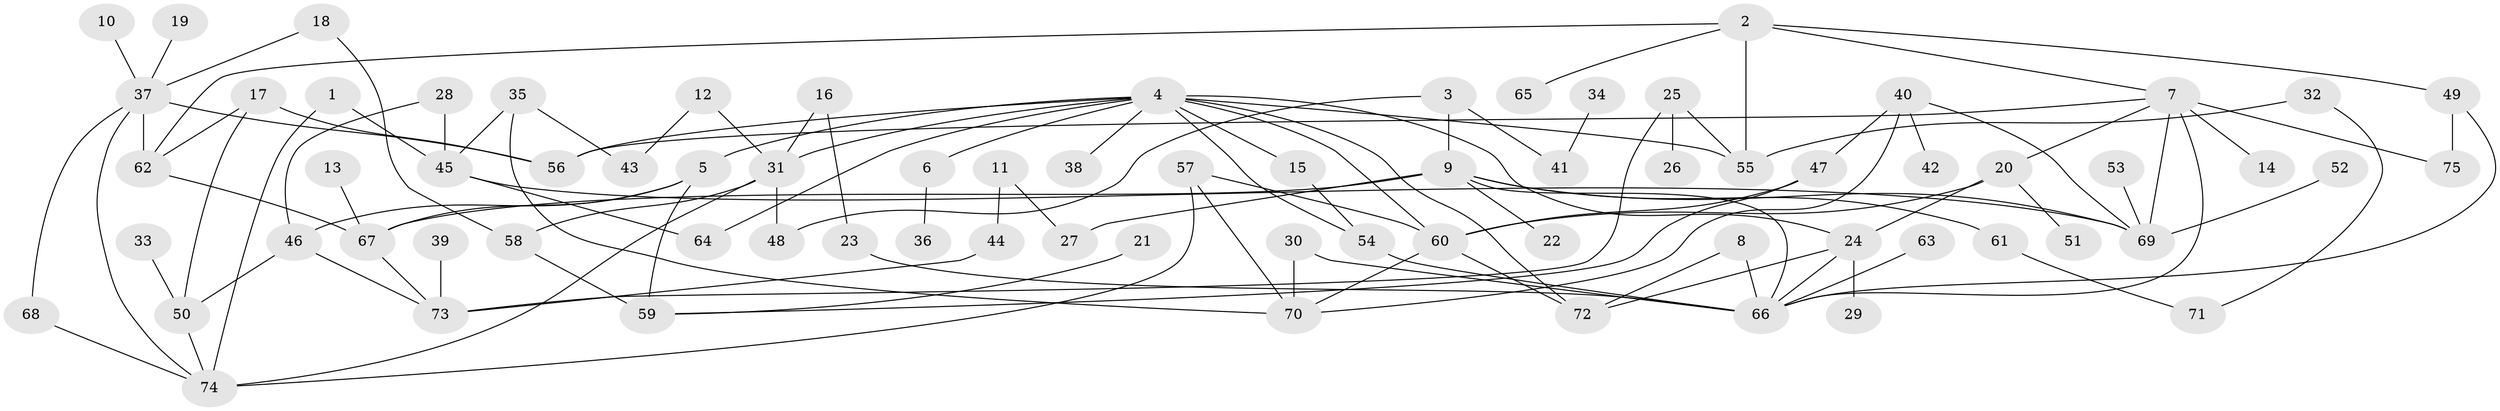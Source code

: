 // original degree distribution, {5: 0.06040268456375839, 9: 0.006711409395973154, 3: 0.2483221476510067, 7: 0.020134228187919462, 4: 0.0738255033557047, 6: 0.020134228187919462, 2: 0.31543624161073824, 1: 0.2550335570469799}
// Generated by graph-tools (version 1.1) at 2025/25/03/09/25 03:25:25]
// undirected, 75 vertices, 113 edges
graph export_dot {
graph [start="1"]
  node [color=gray90,style=filled];
  1;
  2;
  3;
  4;
  5;
  6;
  7;
  8;
  9;
  10;
  11;
  12;
  13;
  14;
  15;
  16;
  17;
  18;
  19;
  20;
  21;
  22;
  23;
  24;
  25;
  26;
  27;
  28;
  29;
  30;
  31;
  32;
  33;
  34;
  35;
  36;
  37;
  38;
  39;
  40;
  41;
  42;
  43;
  44;
  45;
  46;
  47;
  48;
  49;
  50;
  51;
  52;
  53;
  54;
  55;
  56;
  57;
  58;
  59;
  60;
  61;
  62;
  63;
  64;
  65;
  66;
  67;
  68;
  69;
  70;
  71;
  72;
  73;
  74;
  75;
  1 -- 45 [weight=1.0];
  1 -- 74 [weight=1.0];
  2 -- 7 [weight=1.0];
  2 -- 49 [weight=1.0];
  2 -- 55 [weight=1.0];
  2 -- 62 [weight=1.0];
  2 -- 65 [weight=1.0];
  3 -- 9 [weight=1.0];
  3 -- 41 [weight=1.0];
  3 -- 48 [weight=1.0];
  4 -- 5 [weight=1.0];
  4 -- 6 [weight=1.0];
  4 -- 15 [weight=1.0];
  4 -- 24 [weight=1.0];
  4 -- 31 [weight=1.0];
  4 -- 38 [weight=1.0];
  4 -- 54 [weight=1.0];
  4 -- 55 [weight=1.0];
  4 -- 56 [weight=1.0];
  4 -- 60 [weight=1.0];
  4 -- 64 [weight=1.0];
  4 -- 72 [weight=1.0];
  5 -- 46 [weight=1.0];
  5 -- 59 [weight=1.0];
  5 -- 67 [weight=1.0];
  6 -- 36 [weight=1.0];
  7 -- 14 [weight=1.0];
  7 -- 20 [weight=1.0];
  7 -- 56 [weight=1.0];
  7 -- 66 [weight=1.0];
  7 -- 69 [weight=1.0];
  7 -- 75 [weight=1.0];
  8 -- 66 [weight=1.0];
  8 -- 72 [weight=1.0];
  9 -- 22 [weight=1.0];
  9 -- 27 [weight=1.0];
  9 -- 61 [weight=1.0];
  9 -- 66 [weight=1.0];
  9 -- 67 [weight=1.0];
  9 -- 69 [weight=1.0];
  10 -- 37 [weight=1.0];
  11 -- 27 [weight=1.0];
  11 -- 44 [weight=1.0];
  12 -- 31 [weight=1.0];
  12 -- 43 [weight=1.0];
  13 -- 67 [weight=1.0];
  15 -- 54 [weight=1.0];
  16 -- 23 [weight=1.0];
  16 -- 31 [weight=1.0];
  17 -- 50 [weight=1.0];
  17 -- 56 [weight=2.0];
  17 -- 62 [weight=1.0];
  18 -- 37 [weight=1.0];
  18 -- 58 [weight=1.0];
  19 -- 37 [weight=1.0];
  20 -- 24 [weight=1.0];
  20 -- 51 [weight=1.0];
  20 -- 60 [weight=1.0];
  21 -- 59 [weight=1.0];
  23 -- 66 [weight=1.0];
  24 -- 29 [weight=1.0];
  24 -- 66 [weight=1.0];
  24 -- 72 [weight=1.0];
  25 -- 26 [weight=1.0];
  25 -- 55 [weight=1.0];
  25 -- 73 [weight=1.0];
  28 -- 45 [weight=1.0];
  28 -- 46 [weight=1.0];
  30 -- 66 [weight=1.0];
  30 -- 70 [weight=1.0];
  31 -- 48 [weight=1.0];
  31 -- 58 [weight=1.0];
  31 -- 74 [weight=1.0];
  32 -- 55 [weight=1.0];
  32 -- 71 [weight=1.0];
  33 -- 50 [weight=1.0];
  34 -- 41 [weight=1.0];
  35 -- 43 [weight=1.0];
  35 -- 45 [weight=1.0];
  35 -- 70 [weight=1.0];
  37 -- 56 [weight=1.0];
  37 -- 62 [weight=1.0];
  37 -- 68 [weight=1.0];
  37 -- 74 [weight=1.0];
  39 -- 73 [weight=1.0];
  40 -- 42 [weight=1.0];
  40 -- 47 [weight=1.0];
  40 -- 69 [weight=1.0];
  40 -- 70 [weight=1.0];
  44 -- 73 [weight=1.0];
  45 -- 64 [weight=1.0];
  45 -- 69 [weight=1.0];
  46 -- 50 [weight=1.0];
  46 -- 73 [weight=1.0];
  47 -- 59 [weight=1.0];
  47 -- 60 [weight=1.0];
  49 -- 66 [weight=1.0];
  49 -- 75 [weight=1.0];
  50 -- 74 [weight=1.0];
  52 -- 69 [weight=1.0];
  53 -- 69 [weight=1.0];
  54 -- 66 [weight=2.0];
  57 -- 60 [weight=1.0];
  57 -- 70 [weight=1.0];
  57 -- 74 [weight=1.0];
  58 -- 59 [weight=2.0];
  60 -- 70 [weight=1.0];
  60 -- 72 [weight=1.0];
  61 -- 71 [weight=1.0];
  62 -- 67 [weight=1.0];
  63 -- 66 [weight=1.0];
  67 -- 73 [weight=1.0];
  68 -- 74 [weight=1.0];
}
